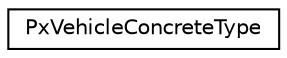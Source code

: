 digraph "Graphical Class Hierarchy"
{
  edge [fontname="Helvetica",fontsize="10",labelfontname="Helvetica",labelfontsize="10"];
  node [fontname="Helvetica",fontsize="10",shape=record];
  rankdir="LR";
  Node0 [label="PxVehicleConcreteType",height=0.2,width=0.4,color="black", fillcolor="white", style="filled",URL="$structPxVehicleConcreteType.html",tooltip="An enumeration of concrete vehicle classes inheriting from PxBase. "];
}

